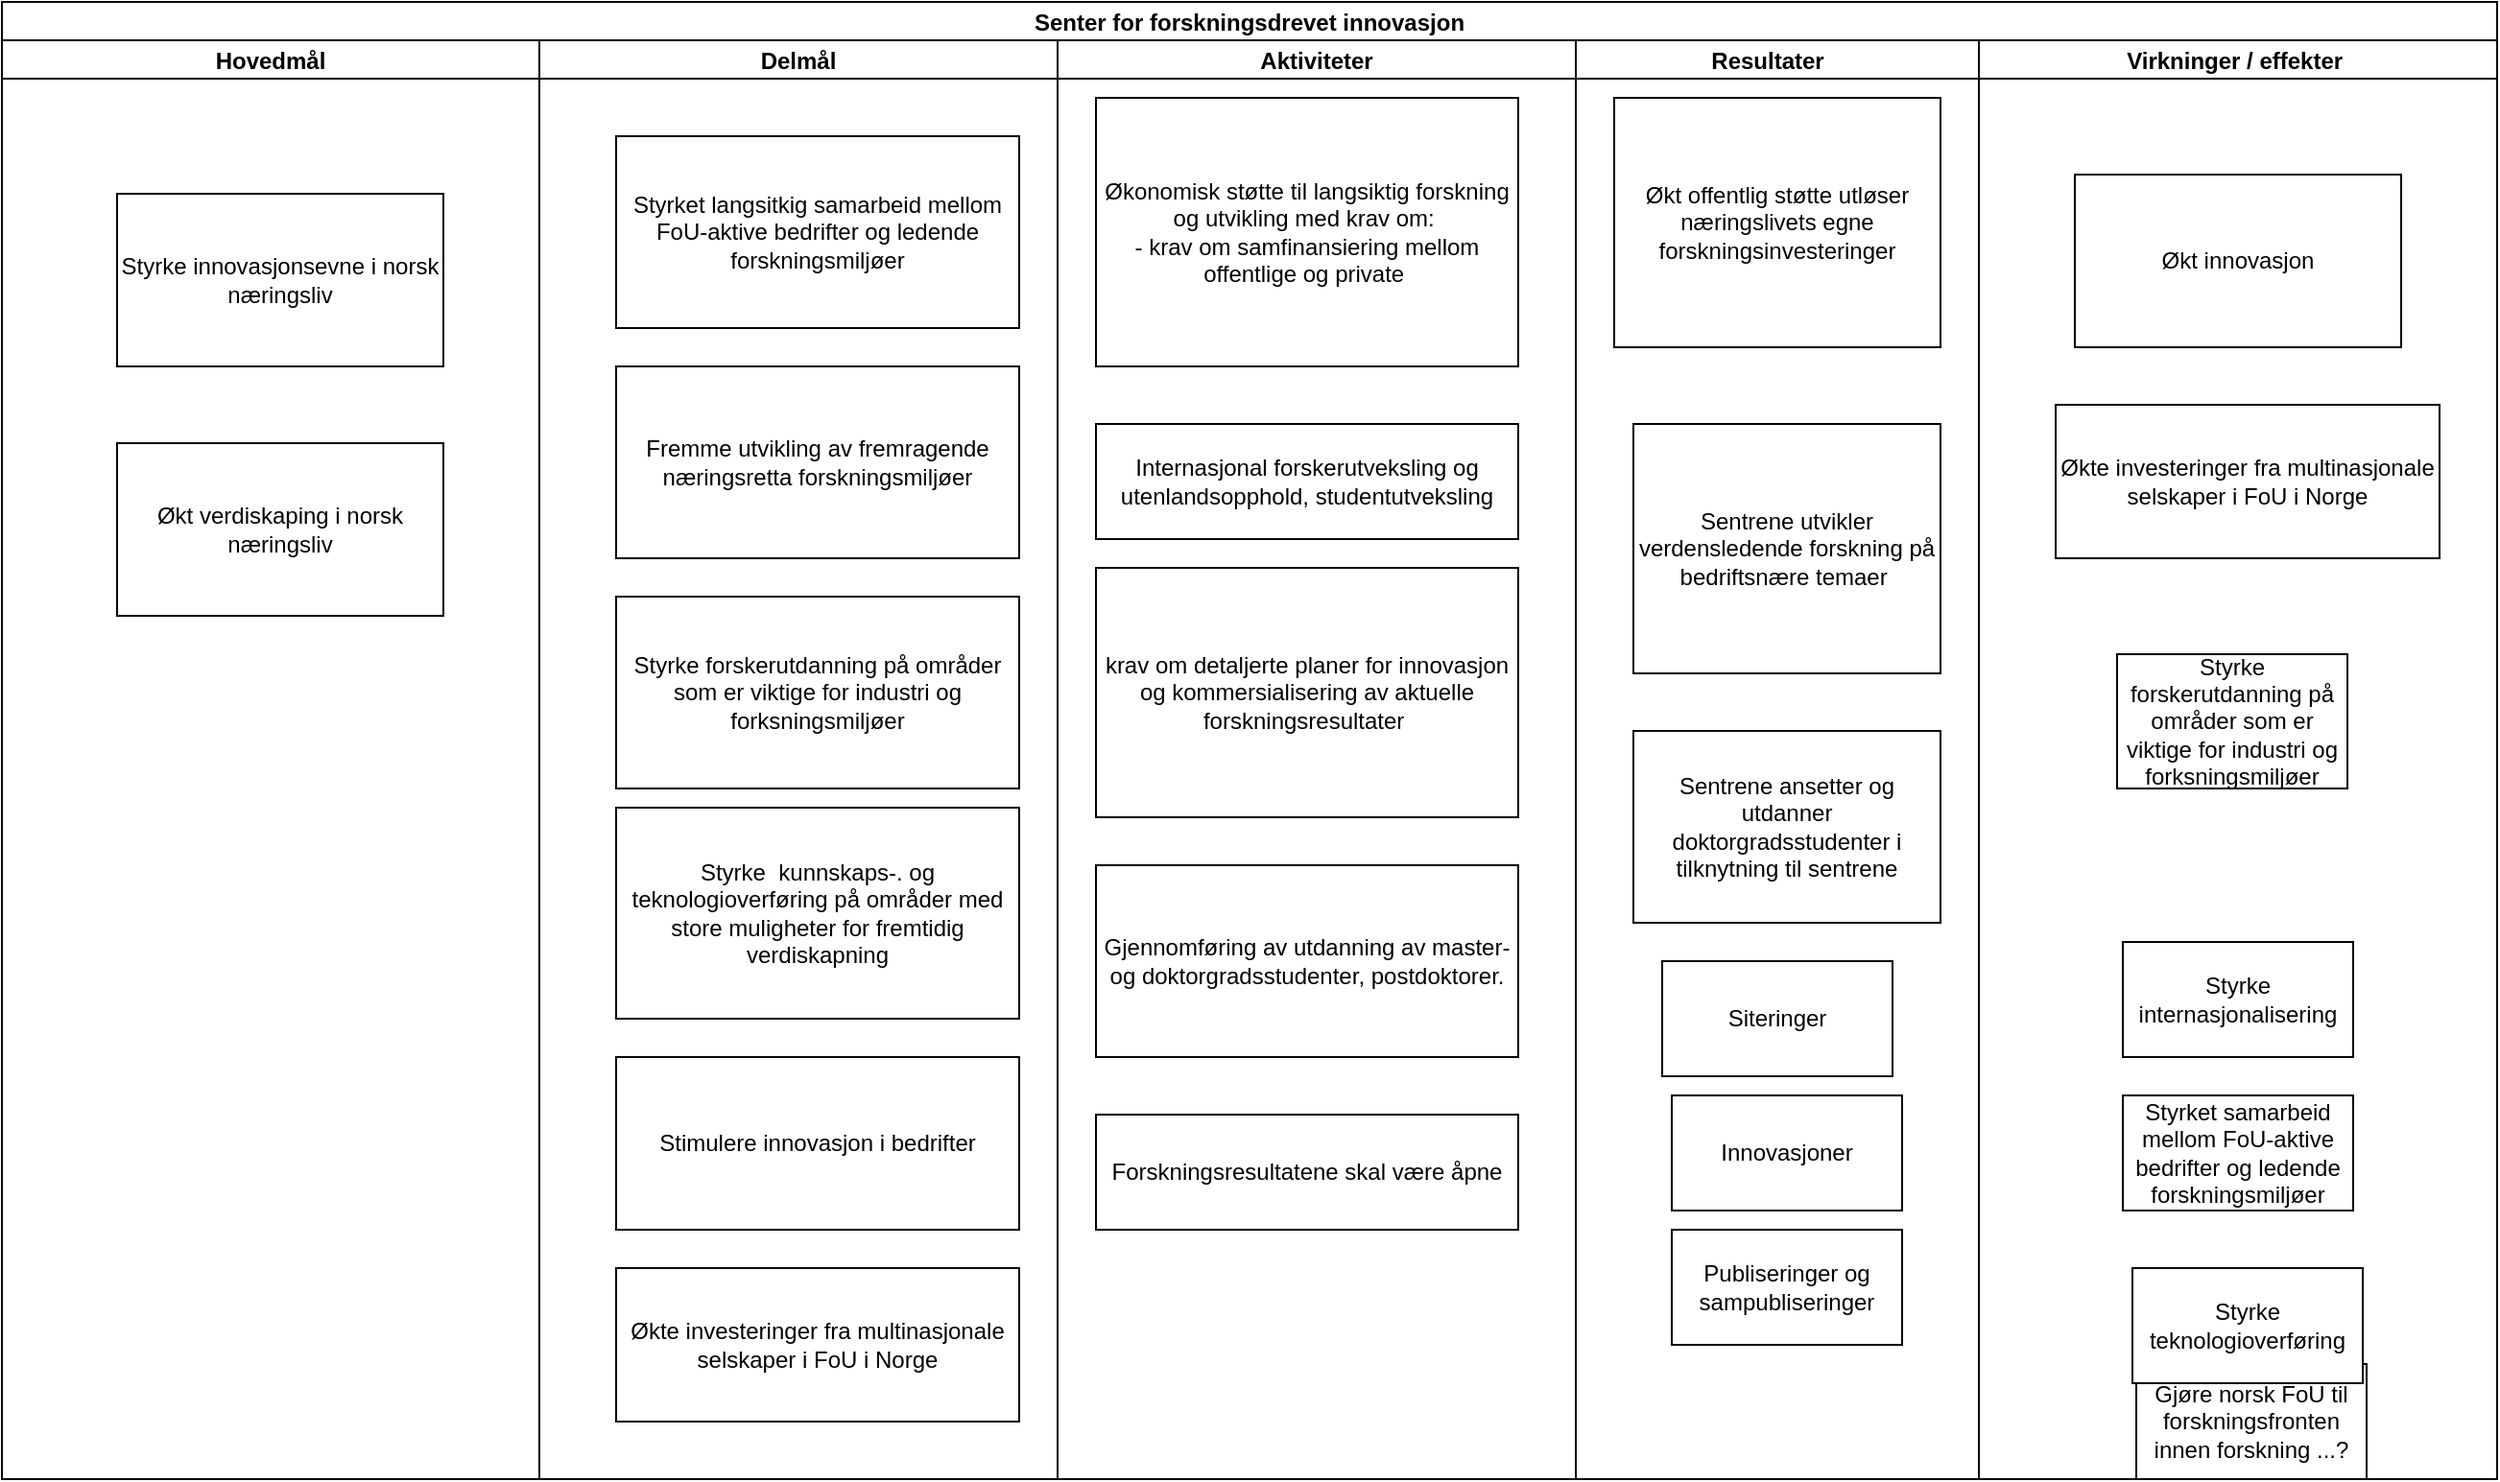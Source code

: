 <mxfile version="16.5.6" type="github">
  <diagram id="gUhN11qYkWxtTLKya9Cd" name="Page-1">
    <mxGraphModel dx="2062" dy="1065" grid="1" gridSize="10" guides="1" tooltips="1" connect="1" arrows="1" fold="1" page="1" pageScale="1" pageWidth="827" pageHeight="1169" math="0" shadow="0">
      <root>
        <mxCell id="0" />
        <mxCell id="1" parent="0" />
        <mxCell id="otaZ61-eJIEUoGd5LH7k-2" value="Senter for forskningsdrevet innovasjon" style="swimlane;childLayout=stackLayout;resizeParent=1;resizeParentMax=0;startSize=20;" parent="1" vertex="1">
          <mxGeometry x="230" y="100" width="1300" height="770" as="geometry" />
        </mxCell>
        <mxCell id="pSStkDloC_WOc6RokfLj-7" value="Hovedmål" style="swimlane;startSize=20;" parent="otaZ61-eJIEUoGd5LH7k-2" vertex="1">
          <mxGeometry y="20" width="280" height="750" as="geometry">
            <mxRectangle y="20" width="30" height="460" as="alternateBounds" />
          </mxGeometry>
        </mxCell>
        <mxCell id="bZppvEKKBneNjKFNrnZ_-33" value="Styrke innovasjonsevne i norsk næringsliv" style="whiteSpace=wrap;html=1;" vertex="1" parent="pSStkDloC_WOc6RokfLj-7">
          <mxGeometry x="60" y="80" width="170" height="90" as="geometry" />
        </mxCell>
        <mxCell id="bZppvEKKBneNjKFNrnZ_-40" value="Økt verdiskaping i norsk næringsliv" style="whiteSpace=wrap;html=1;" vertex="1" parent="pSStkDloC_WOc6RokfLj-7">
          <mxGeometry x="60" y="210" width="170" height="90" as="geometry" />
        </mxCell>
        <mxCell id="otaZ61-eJIEUoGd5LH7k-3" value="Delmål" style="swimlane;startSize=20;" parent="otaZ61-eJIEUoGd5LH7k-2" vertex="1">
          <mxGeometry x="280" y="20" width="270" height="750" as="geometry">
            <mxRectangle y="20" width="30" height="460" as="alternateBounds" />
          </mxGeometry>
        </mxCell>
        <mxCell id="pSStkDloC_WOc6RokfLj-10" value="Styrke forskerutdanning på områder som er viktige for industri og forksningsmiljøer" style="whiteSpace=wrap;html=1;" parent="otaZ61-eJIEUoGd5LH7k-3" vertex="1">
          <mxGeometry x="40" y="290" width="210" height="100" as="geometry" />
        </mxCell>
        <mxCell id="pSStkDloC_WOc6RokfLj-12" value="Økte investeringer fra multinasjonale selskaper i FoU i Norge" style="whiteSpace=wrap;html=1;" parent="otaZ61-eJIEUoGd5LH7k-3" vertex="1">
          <mxGeometry x="40" y="640" width="210" height="80" as="geometry" />
        </mxCell>
        <mxCell id="pSStkDloC_WOc6RokfLj-13" value="Fremme utvikling av fremragende næringsretta forskningsmiljøer" style="whiteSpace=wrap;html=1;" parent="otaZ61-eJIEUoGd5LH7k-3" vertex="1">
          <mxGeometry x="40" y="170" width="210" height="100" as="geometry" />
        </mxCell>
        <mxCell id="pSStkDloC_WOc6RokfLj-14" value="Styrket langsitkig samarbeid mellom FoU-aktive bedrifter og ledende forskningsmiljøer" style="whiteSpace=wrap;html=1;" parent="otaZ61-eJIEUoGd5LH7k-3" vertex="1">
          <mxGeometry x="40" y="50" width="210" height="100" as="geometry" />
        </mxCell>
        <mxCell id="pSStkDloC_WOc6RokfLj-15" value="Styrke&amp;nbsp; kunnskaps-. og teknologioverføring på områder med store muligheter for fremtidig verdiskapning&lt;br&gt;" style="whiteSpace=wrap;html=1;" parent="otaZ61-eJIEUoGd5LH7k-3" vertex="1">
          <mxGeometry x="40" y="400" width="210" height="110" as="geometry" />
        </mxCell>
        <mxCell id="pSStkDloC_WOc6RokfLj-11" value="Stimulere innovasjon i bedrifter" style="whiteSpace=wrap;html=1;" parent="otaZ61-eJIEUoGd5LH7k-3" vertex="1">
          <mxGeometry x="40" y="530" width="210" height="90" as="geometry" />
        </mxCell>
        <mxCell id="9w3HFqVNliFKd6ctjNXA-14" style="edgeStyle=orthogonalEdgeStyle;rounded=0;orthogonalLoop=1;jettySize=auto;html=1;" parent="otaZ61-eJIEUoGd5LH7k-2" edge="1">
          <mxGeometry relative="1" as="geometry">
            <mxPoint x="770" y="115" as="sourcePoint" />
            <mxPoint x="715" y="90" as="targetPoint" />
          </mxGeometry>
        </mxCell>
        <mxCell id="bZppvEKKBneNjKFNrnZ_-17" value="Aktiviteter" style="swimlane;startSize=20;" vertex="1" parent="otaZ61-eJIEUoGd5LH7k-2">
          <mxGeometry x="550" y="20" width="270" height="750" as="geometry">
            <mxRectangle y="20" width="30" height="460" as="alternateBounds" />
          </mxGeometry>
        </mxCell>
        <mxCell id="bZppvEKKBneNjKFNrnZ_-18" value="Økonomisk støtte til langsiktig forskning og utvikling med krav om:&amp;nbsp;&lt;br&gt;- krav om samfinansiering mellom offentlige og private&amp;nbsp;" style="whiteSpace=wrap;html=1;" vertex="1" parent="bZppvEKKBneNjKFNrnZ_-17">
          <mxGeometry x="20" y="30" width="220" height="140" as="geometry" />
        </mxCell>
        <mxCell id="bZppvEKKBneNjKFNrnZ_-47" value="&lt;span&gt;krav om detaljerte planer for innovasjon og kommersialisering av aktuelle forskningsresultater&amp;nbsp;&lt;/span&gt;" style="whiteSpace=wrap;html=1;" vertex="1" parent="bZppvEKKBneNjKFNrnZ_-17">
          <mxGeometry x="20" y="275" width="220" height="130" as="geometry" />
        </mxCell>
        <mxCell id="bZppvEKKBneNjKFNrnZ_-19" value="Resultater   " style="swimlane;startSize=20;" vertex="1" parent="otaZ61-eJIEUoGd5LH7k-2">
          <mxGeometry x="820" y="20" width="210" height="750" as="geometry">
            <mxRectangle y="20" width="30" height="460" as="alternateBounds" />
          </mxGeometry>
        </mxCell>
        <mxCell id="bZppvEKKBneNjKFNrnZ_-20" value="Økt offentlig støtte utløser næringslivets egne forskningsinvesteringer" style="whiteSpace=wrap;html=1;" vertex="1" parent="bZppvEKKBneNjKFNrnZ_-19">
          <mxGeometry x="20" y="30" width="170" height="130" as="geometry" />
        </mxCell>
        <mxCell id="bZppvEKKBneNjKFNrnZ_-21" value="Sentrene utvikler verdensledende forskning på bedriftsnære temaer&amp;nbsp;" style="whiteSpace=wrap;html=1;" vertex="1" parent="bZppvEKKBneNjKFNrnZ_-19">
          <mxGeometry x="30" y="200" width="160" height="130" as="geometry" />
        </mxCell>
        <mxCell id="bZppvEKKBneNjKFNrnZ_-22" value="Sentrene ansetter og utdanner doktorgradsstudenter i tilknytning til sentrene" style="whiteSpace=wrap;html=1;" vertex="1" parent="bZppvEKKBneNjKFNrnZ_-19">
          <mxGeometry x="30" y="360" width="160" height="100" as="geometry" />
        </mxCell>
        <mxCell id="bZppvEKKBneNjKFNrnZ_-44" value="Publiseringer og sampubliseringer" style="whiteSpace=wrap;html=1;" vertex="1" parent="bZppvEKKBneNjKFNrnZ_-19">
          <mxGeometry x="50" y="620" width="120" height="60" as="geometry" />
        </mxCell>
        <mxCell id="bZppvEKKBneNjKFNrnZ_-42" value="Innovasjoner" style="whiteSpace=wrap;html=1;" vertex="1" parent="bZppvEKKBneNjKFNrnZ_-19">
          <mxGeometry x="50" y="550" width="120" height="60" as="geometry" />
        </mxCell>
        <mxCell id="bZppvEKKBneNjKFNrnZ_-41" value="Siteringer" style="whiteSpace=wrap;html=1;" vertex="1" parent="bZppvEKKBneNjKFNrnZ_-19">
          <mxGeometry x="45" y="480" width="120" height="60" as="geometry" />
        </mxCell>
        <mxCell id="bZppvEKKBneNjKFNrnZ_-23" value="Virkninger / effekter " style="swimlane;startSize=20;" vertex="1" parent="otaZ61-eJIEUoGd5LH7k-2">
          <mxGeometry x="1030" y="20" width="270" height="750" as="geometry">
            <mxRectangle x="120" y="20" width="30" height="460" as="alternateBounds" />
          </mxGeometry>
        </mxCell>
        <mxCell id="bZppvEKKBneNjKFNrnZ_-24" value="Styrke internasjonalisering" style="whiteSpace=wrap;html=1;" vertex="1" parent="bZppvEKKBneNjKFNrnZ_-23">
          <mxGeometry x="75" y="470" width="120" height="60" as="geometry" />
        </mxCell>
        <mxCell id="bZppvEKKBneNjKFNrnZ_-25" value="Styrke forskerutdanning på områder som er viktige for industri og forksningsmiljøer" style="whiteSpace=wrap;html=1;" vertex="1" parent="bZppvEKKBneNjKFNrnZ_-23">
          <mxGeometry x="72" y="320" width="120" height="70" as="geometry" />
        </mxCell>
        <mxCell id="bZppvEKKBneNjKFNrnZ_-26" value="Økt innovasjon" style="whiteSpace=wrap;html=1;" vertex="1" parent="bZppvEKKBneNjKFNrnZ_-23">
          <mxGeometry x="50" y="70" width="170" height="90" as="geometry" />
        </mxCell>
        <mxCell id="bZppvEKKBneNjKFNrnZ_-27" value="Økte investeringer fra multinasjonale selskaper i FoU i Norge" style="whiteSpace=wrap;html=1;" vertex="1" parent="bZppvEKKBneNjKFNrnZ_-23">
          <mxGeometry x="40" y="190" width="200" height="80" as="geometry" />
        </mxCell>
        <mxCell id="bZppvEKKBneNjKFNrnZ_-28" value="Gjøre norsk FoU til forskningsfronten innen forskning ...?" style="whiteSpace=wrap;html=1;" vertex="1" parent="bZppvEKKBneNjKFNrnZ_-23">
          <mxGeometry x="82" y="690" width="120" height="60" as="geometry" />
        </mxCell>
        <mxCell id="bZppvEKKBneNjKFNrnZ_-29" value="Styrket samarbeid mellom FoU-aktive bedrifter og ledende forskningsmiljøer" style="whiteSpace=wrap;html=1;" vertex="1" parent="bZppvEKKBneNjKFNrnZ_-23">
          <mxGeometry x="75" y="550" width="120" height="60" as="geometry" />
        </mxCell>
        <mxCell id="bZppvEKKBneNjKFNrnZ_-30" value="Styrke teknologioverføring" style="whiteSpace=wrap;html=1;" vertex="1" parent="bZppvEKKBneNjKFNrnZ_-23">
          <mxGeometry x="80" y="640" width="120" height="60" as="geometry" />
        </mxCell>
        <mxCell id="bZppvEKKBneNjKFNrnZ_-46" value="Internasjonal forskerutveksling og utenlandsopphold, studentutveksling" style="whiteSpace=wrap;html=1;" vertex="1" parent="1">
          <mxGeometry x="800" y="320" width="220" height="60" as="geometry" />
        </mxCell>
        <mxCell id="bZppvEKKBneNjKFNrnZ_-48" value="Gjennomføring av utdanning av master- og doktorgradsstudenter, postdoktorer." style="whiteSpace=wrap;html=1;" vertex="1" parent="1">
          <mxGeometry x="800" y="550" width="220" height="100" as="geometry" />
        </mxCell>
        <mxCell id="bZppvEKKBneNjKFNrnZ_-49" value="Forskningsresultatene skal være åpne" style="whiteSpace=wrap;html=1;" vertex="1" parent="1">
          <mxGeometry x="800" y="680" width="220" height="60" as="geometry" />
        </mxCell>
      </root>
    </mxGraphModel>
  </diagram>
</mxfile>
